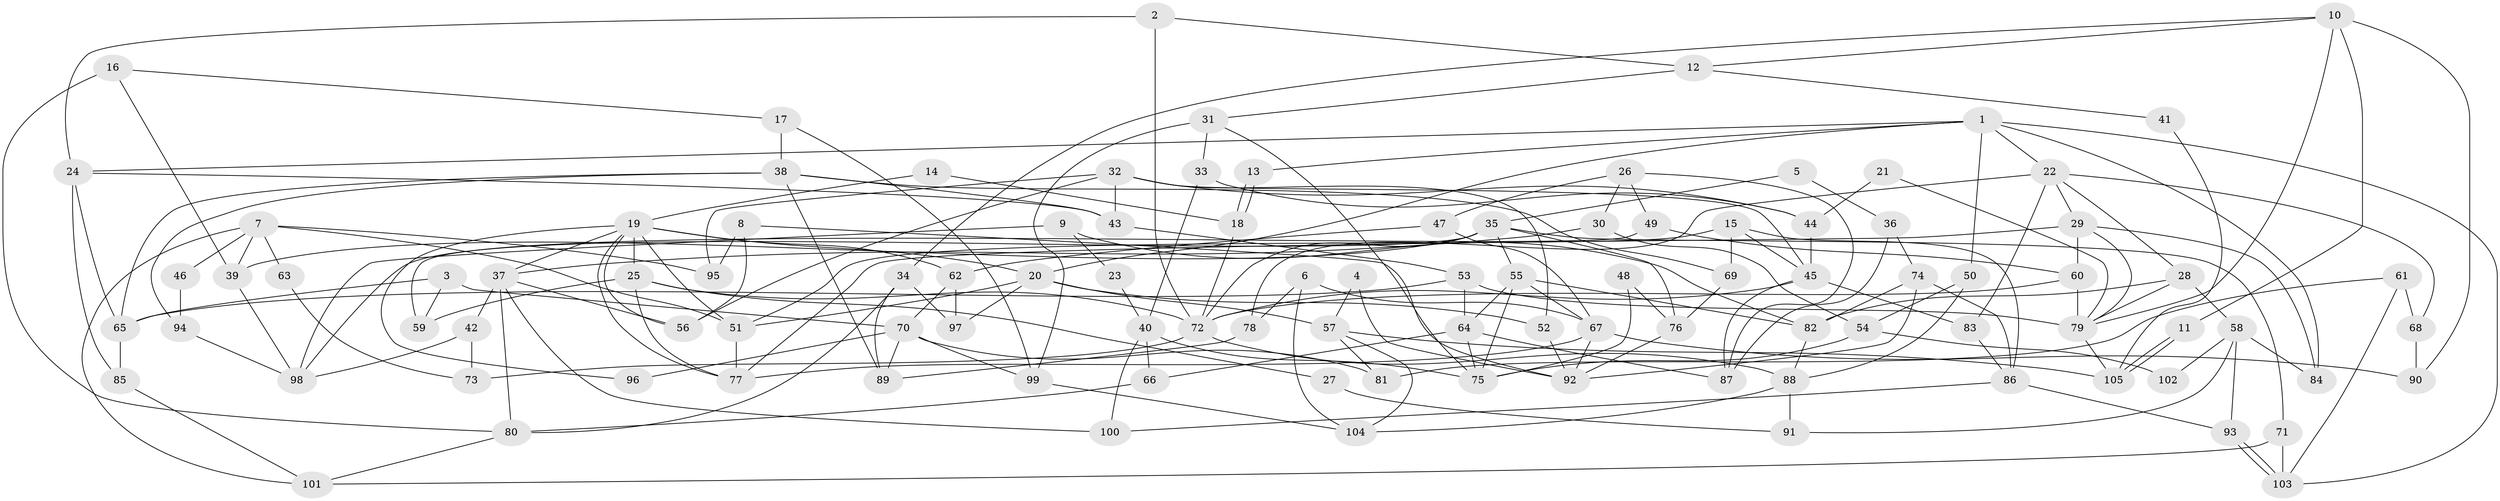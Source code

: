 // coarse degree distribution, {11: 0.09615384615384616, 3: 0.25, 9: 0.038461538461538464, 5: 0.1346153846153846, 7: 0.057692307692307696, 14: 0.019230769230769232, 10: 0.057692307692307696, 2: 0.09615384615384616, 4: 0.11538461538461539, 8: 0.057692307692307696, 6: 0.07692307692307693}
// Generated by graph-tools (version 1.1) at 2025/19/03/04/25 18:19:02]
// undirected, 105 vertices, 210 edges
graph export_dot {
graph [start="1"]
  node [color=gray90,style=filled];
  1;
  2;
  3;
  4;
  5;
  6;
  7;
  8;
  9;
  10;
  11;
  12;
  13;
  14;
  15;
  16;
  17;
  18;
  19;
  20;
  21;
  22;
  23;
  24;
  25;
  26;
  27;
  28;
  29;
  30;
  31;
  32;
  33;
  34;
  35;
  36;
  37;
  38;
  39;
  40;
  41;
  42;
  43;
  44;
  45;
  46;
  47;
  48;
  49;
  50;
  51;
  52;
  53;
  54;
  55;
  56;
  57;
  58;
  59;
  60;
  61;
  62;
  63;
  64;
  65;
  66;
  67;
  68;
  69;
  70;
  71;
  72;
  73;
  74;
  75;
  76;
  77;
  78;
  79;
  80;
  81;
  82;
  83;
  84;
  85;
  86;
  87;
  88;
  89;
  90;
  91;
  92;
  93;
  94;
  95;
  96;
  97;
  98;
  99;
  100;
  101;
  102;
  103;
  104;
  105;
  1 -- 24;
  1 -- 22;
  1 -- 13;
  1 -- 20;
  1 -- 50;
  1 -- 84;
  1 -- 103;
  2 -- 72;
  2 -- 24;
  2 -- 12;
  3 -- 59;
  3 -- 70;
  3 -- 65;
  4 -- 92;
  4 -- 57;
  5 -- 35;
  5 -- 36;
  6 -- 67;
  6 -- 104;
  6 -- 78;
  7 -- 95;
  7 -- 51;
  7 -- 39;
  7 -- 46;
  7 -- 63;
  7 -- 101;
  8 -- 92;
  8 -- 56;
  8 -- 95;
  9 -- 98;
  9 -- 82;
  9 -- 23;
  10 -- 79;
  10 -- 34;
  10 -- 11;
  10 -- 12;
  10 -- 90;
  11 -- 105;
  11 -- 105;
  12 -- 31;
  12 -- 41;
  13 -- 18;
  13 -- 18;
  14 -- 18;
  14 -- 19;
  15 -- 86;
  15 -- 45;
  15 -- 51;
  15 -- 69;
  16 -- 80;
  16 -- 17;
  16 -- 39;
  17 -- 99;
  17 -- 38;
  18 -- 72;
  19 -- 77;
  19 -- 51;
  19 -- 20;
  19 -- 25;
  19 -- 37;
  19 -- 56;
  19 -- 62;
  19 -- 96;
  20 -- 51;
  20 -- 52;
  20 -- 57;
  20 -- 97;
  21 -- 44;
  21 -- 79;
  22 -- 78;
  22 -- 28;
  22 -- 29;
  22 -- 68;
  22 -- 83;
  23 -- 40;
  24 -- 43;
  24 -- 65;
  24 -- 85;
  25 -- 77;
  25 -- 27;
  25 -- 59;
  25 -- 72;
  26 -- 47;
  26 -- 30;
  26 -- 49;
  26 -- 87;
  27 -- 91;
  28 -- 58;
  28 -- 79;
  28 -- 82;
  29 -- 60;
  29 -- 77;
  29 -- 79;
  29 -- 84;
  30 -- 37;
  30 -- 54;
  31 -- 75;
  31 -- 33;
  31 -- 99;
  32 -- 56;
  32 -- 44;
  32 -- 43;
  32 -- 45;
  32 -- 52;
  32 -- 95;
  33 -- 40;
  33 -- 44;
  34 -- 97;
  34 -- 80;
  34 -- 89;
  35 -- 39;
  35 -- 72;
  35 -- 55;
  35 -- 71;
  35 -- 76;
  35 -- 98;
  36 -- 74;
  36 -- 87;
  37 -- 100;
  37 -- 42;
  37 -- 56;
  37 -- 80;
  38 -- 43;
  38 -- 65;
  38 -- 69;
  38 -- 89;
  38 -- 94;
  39 -- 98;
  40 -- 66;
  40 -- 75;
  40 -- 100;
  41 -- 105;
  42 -- 98;
  42 -- 73;
  43 -- 53;
  44 -- 45;
  45 -- 72;
  45 -- 83;
  45 -- 87;
  46 -- 94;
  47 -- 67;
  47 -- 62;
  48 -- 75;
  48 -- 76;
  49 -- 60;
  49 -- 59;
  50 -- 88;
  50 -- 54;
  51 -- 77;
  52 -- 92;
  53 -- 64;
  53 -- 65;
  53 -- 79;
  54 -- 75;
  54 -- 102;
  55 -- 67;
  55 -- 64;
  55 -- 75;
  55 -- 82;
  57 -- 105;
  57 -- 81;
  57 -- 104;
  58 -- 93;
  58 -- 84;
  58 -- 91;
  58 -- 102;
  60 -- 79;
  60 -- 72;
  61 -- 68;
  61 -- 103;
  61 -- 81;
  62 -- 70;
  62 -- 97;
  63 -- 73;
  64 -- 87;
  64 -- 66;
  64 -- 75;
  65 -- 85;
  66 -- 80;
  67 -- 92;
  67 -- 77;
  67 -- 90;
  68 -- 90;
  69 -- 76;
  70 -- 89;
  70 -- 81;
  70 -- 96;
  70 -- 99;
  71 -- 103;
  71 -- 101;
  72 -- 88;
  72 -- 73;
  74 -- 92;
  74 -- 82;
  74 -- 86;
  76 -- 92;
  78 -- 89;
  79 -- 105;
  80 -- 101;
  82 -- 88;
  83 -- 86;
  85 -- 101;
  86 -- 93;
  86 -- 100;
  88 -- 104;
  88 -- 91;
  93 -- 103;
  93 -- 103;
  94 -- 98;
  99 -- 104;
}
